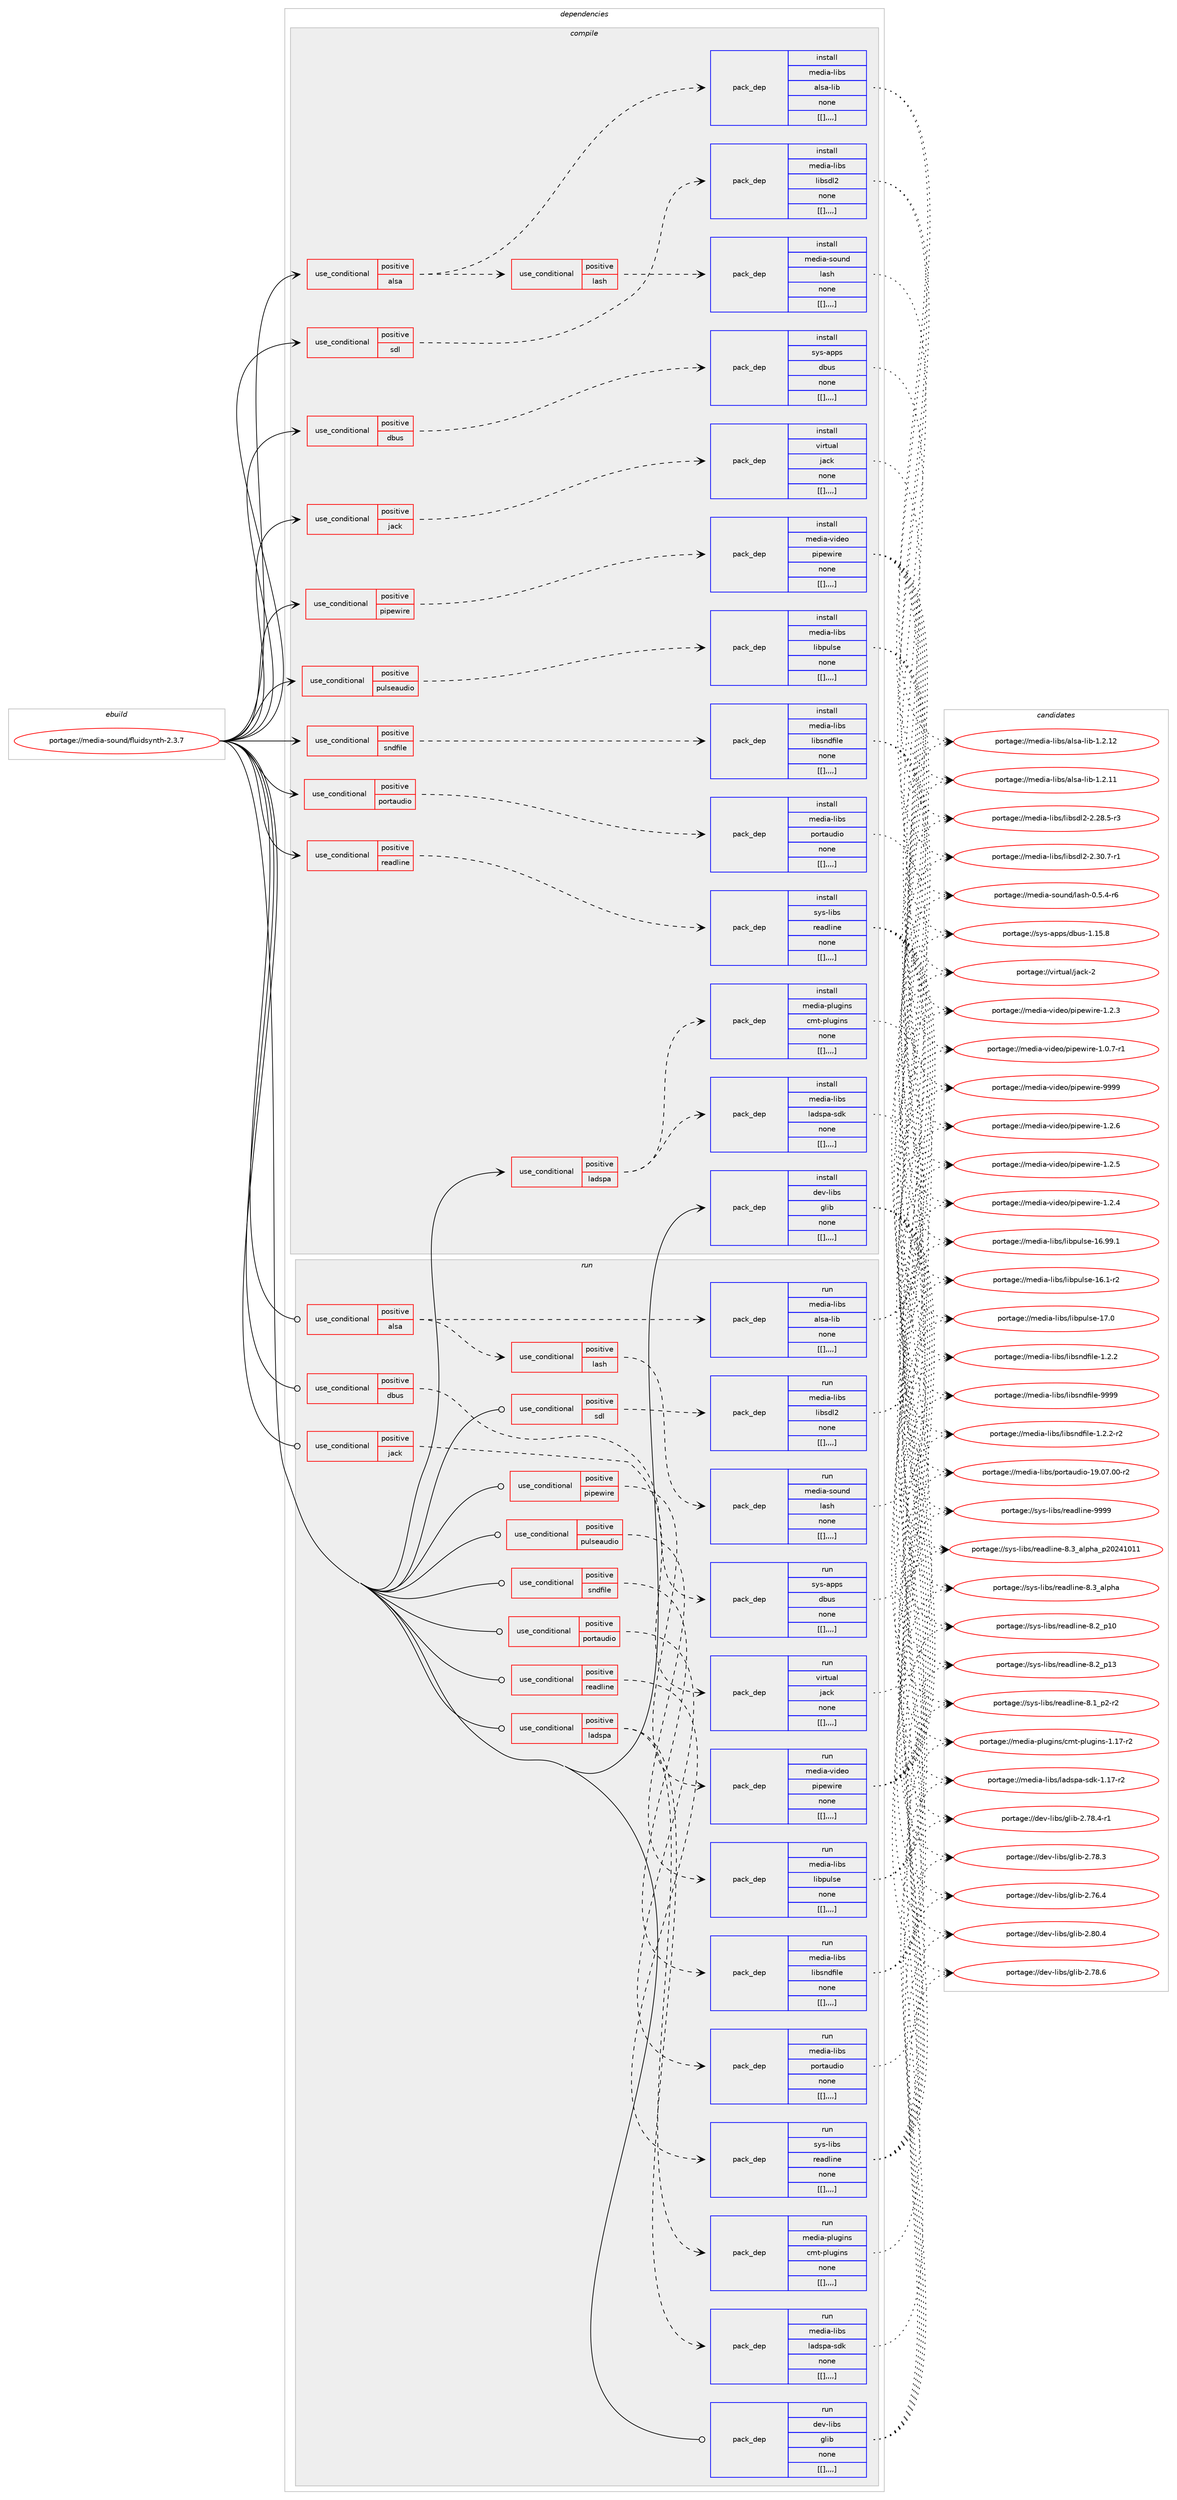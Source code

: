 digraph prolog {

# *************
# Graph options
# *************

newrank=true;
concentrate=true;
compound=true;
graph [rankdir=LR,fontname=Helvetica,fontsize=10,ranksep=1.5];#, ranksep=2.5, nodesep=0.2];
edge  [arrowhead=vee];
node  [fontname=Helvetica,fontsize=10];

# **********
# The ebuild
# **********

subgraph cluster_leftcol {
color=gray;
label=<<i>ebuild</i>>;
id [label="portage://media-sound/fluidsynth-2.3.7", color=red, width=4, href="../media-sound/fluidsynth-2.3.7.svg"];
}

# ****************
# The dependencies
# ****************

subgraph cluster_midcol {
color=gray;
label=<<i>dependencies</i>>;
subgraph cluster_compile {
fillcolor="#eeeeee";
style=filled;
label=<<i>compile</i>>;
subgraph cond85773 {
dependency336965 [label=<<TABLE BORDER="0" CELLBORDER="1" CELLSPACING="0" CELLPADDING="4"><TR><TD ROWSPAN="3" CELLPADDING="10">use_conditional</TD></TR><TR><TD>positive</TD></TR><TR><TD>alsa</TD></TR></TABLE>>, shape=none, color=red];
subgraph pack248478 {
dependency337006 [label=<<TABLE BORDER="0" CELLBORDER="1" CELLSPACING="0" CELLPADDING="4" WIDTH="220"><TR><TD ROWSPAN="6" CELLPADDING="30">pack_dep</TD></TR><TR><TD WIDTH="110">install</TD></TR><TR><TD>media-libs</TD></TR><TR><TD>alsa-lib</TD></TR><TR><TD>none</TD></TR><TR><TD>[[],,,,]</TD></TR></TABLE>>, shape=none, color=blue];
}
dependency336965:e -> dependency337006:w [weight=20,style="dashed",arrowhead="vee"];
subgraph cond85790 {
dependency337026 [label=<<TABLE BORDER="0" CELLBORDER="1" CELLSPACING="0" CELLPADDING="4"><TR><TD ROWSPAN="3" CELLPADDING="10">use_conditional</TD></TR><TR><TD>positive</TD></TR><TR><TD>lash</TD></TR></TABLE>>, shape=none, color=red];
subgraph pack248494 {
dependency337028 [label=<<TABLE BORDER="0" CELLBORDER="1" CELLSPACING="0" CELLPADDING="4" WIDTH="220"><TR><TD ROWSPAN="6" CELLPADDING="30">pack_dep</TD></TR><TR><TD WIDTH="110">install</TD></TR><TR><TD>media-sound</TD></TR><TR><TD>lash</TD></TR><TR><TD>none</TD></TR><TR><TD>[[],,,,]</TD></TR></TABLE>>, shape=none, color=blue];
}
dependency337026:e -> dependency337028:w [weight=20,style="dashed",arrowhead="vee"];
}
dependency336965:e -> dependency337026:w [weight=20,style="dashed",arrowhead="vee"];
}
id:e -> dependency336965:w [weight=20,style="solid",arrowhead="vee"];
subgraph cond85809 {
dependency337076 [label=<<TABLE BORDER="0" CELLBORDER="1" CELLSPACING="0" CELLPADDING="4"><TR><TD ROWSPAN="3" CELLPADDING="10">use_conditional</TD></TR><TR><TD>positive</TD></TR><TR><TD>dbus</TD></TR></TABLE>>, shape=none, color=red];
subgraph pack248536 {
dependency337136 [label=<<TABLE BORDER="0" CELLBORDER="1" CELLSPACING="0" CELLPADDING="4" WIDTH="220"><TR><TD ROWSPAN="6" CELLPADDING="30">pack_dep</TD></TR><TR><TD WIDTH="110">install</TD></TR><TR><TD>sys-apps</TD></TR><TR><TD>dbus</TD></TR><TR><TD>none</TD></TR><TR><TD>[[],,,,]</TD></TR></TABLE>>, shape=none, color=blue];
}
dependency337076:e -> dependency337136:w [weight=20,style="dashed",arrowhead="vee"];
}
id:e -> dependency337076:w [weight=20,style="solid",arrowhead="vee"];
subgraph cond85834 {
dependency337243 [label=<<TABLE BORDER="0" CELLBORDER="1" CELLSPACING="0" CELLPADDING="4"><TR><TD ROWSPAN="3" CELLPADDING="10">use_conditional</TD></TR><TR><TD>positive</TD></TR><TR><TD>jack</TD></TR></TABLE>>, shape=none, color=red];
subgraph pack248677 {
dependency337305 [label=<<TABLE BORDER="0" CELLBORDER="1" CELLSPACING="0" CELLPADDING="4" WIDTH="220"><TR><TD ROWSPAN="6" CELLPADDING="30">pack_dep</TD></TR><TR><TD WIDTH="110">install</TD></TR><TR><TD>virtual</TD></TR><TR><TD>jack</TD></TR><TR><TD>none</TD></TR><TR><TD>[[],,,,]</TD></TR></TABLE>>, shape=none, color=blue];
}
dependency337243:e -> dependency337305:w [weight=20,style="dashed",arrowhead="vee"];
}
id:e -> dependency337243:w [weight=20,style="solid",arrowhead="vee"];
subgraph cond85897 {
dependency337363 [label=<<TABLE BORDER="0" CELLBORDER="1" CELLSPACING="0" CELLPADDING="4"><TR><TD ROWSPAN="3" CELLPADDING="10">use_conditional</TD></TR><TR><TD>positive</TD></TR><TR><TD>ladspa</TD></TR></TABLE>>, shape=none, color=red];
subgraph pack248726 {
dependency337366 [label=<<TABLE BORDER="0" CELLBORDER="1" CELLSPACING="0" CELLPADDING="4" WIDTH="220"><TR><TD ROWSPAN="6" CELLPADDING="30">pack_dep</TD></TR><TR><TD WIDTH="110">install</TD></TR><TR><TD>media-libs</TD></TR><TR><TD>ladspa-sdk</TD></TR><TR><TD>none</TD></TR><TR><TD>[[],,,,]</TD></TR></TABLE>>, shape=none, color=blue];
}
dependency337363:e -> dependency337366:w [weight=20,style="dashed",arrowhead="vee"];
subgraph pack248773 {
dependency337449 [label=<<TABLE BORDER="0" CELLBORDER="1" CELLSPACING="0" CELLPADDING="4" WIDTH="220"><TR><TD ROWSPAN="6" CELLPADDING="30">pack_dep</TD></TR><TR><TD WIDTH="110">install</TD></TR><TR><TD>media-plugins</TD></TR><TR><TD>cmt-plugins</TD></TR><TR><TD>none</TD></TR><TR><TD>[[],,,,]</TD></TR></TABLE>>, shape=none, color=blue];
}
dependency337363:e -> dependency337449:w [weight=20,style="dashed",arrowhead="vee"];
}
id:e -> dependency337363:w [weight=20,style="solid",arrowhead="vee"];
subgraph cond85940 {
dependency337532 [label=<<TABLE BORDER="0" CELLBORDER="1" CELLSPACING="0" CELLPADDING="4"><TR><TD ROWSPAN="3" CELLPADDING="10">use_conditional</TD></TR><TR><TD>positive</TD></TR><TR><TD>pipewire</TD></TR></TABLE>>, shape=none, color=red];
subgraph pack248864 {
dependency337551 [label=<<TABLE BORDER="0" CELLBORDER="1" CELLSPACING="0" CELLPADDING="4" WIDTH="220"><TR><TD ROWSPAN="6" CELLPADDING="30">pack_dep</TD></TR><TR><TD WIDTH="110">install</TD></TR><TR><TD>media-video</TD></TR><TR><TD>pipewire</TD></TR><TR><TD>none</TD></TR><TR><TD>[[],,,,]</TD></TR></TABLE>>, shape=none, color=blue];
}
dependency337532:e -> dependency337551:w [weight=20,style="dashed",arrowhead="vee"];
}
id:e -> dependency337532:w [weight=20,style="solid",arrowhead="vee"];
subgraph cond85952 {
dependency337590 [label=<<TABLE BORDER="0" CELLBORDER="1" CELLSPACING="0" CELLPADDING="4"><TR><TD ROWSPAN="3" CELLPADDING="10">use_conditional</TD></TR><TR><TD>positive</TD></TR><TR><TD>portaudio</TD></TR></TABLE>>, shape=none, color=red];
subgraph pack248924 {
dependency337632 [label=<<TABLE BORDER="0" CELLBORDER="1" CELLSPACING="0" CELLPADDING="4" WIDTH="220"><TR><TD ROWSPAN="6" CELLPADDING="30">pack_dep</TD></TR><TR><TD WIDTH="110">install</TD></TR><TR><TD>media-libs</TD></TR><TR><TD>portaudio</TD></TR><TR><TD>none</TD></TR><TR><TD>[[],,,,]</TD></TR></TABLE>>, shape=none, color=blue];
}
dependency337590:e -> dependency337632:w [weight=20,style="dashed",arrowhead="vee"];
}
id:e -> dependency337590:w [weight=20,style="solid",arrowhead="vee"];
subgraph cond85967 {
dependency337674 [label=<<TABLE BORDER="0" CELLBORDER="1" CELLSPACING="0" CELLPADDING="4"><TR><TD ROWSPAN="3" CELLPADDING="10">use_conditional</TD></TR><TR><TD>positive</TD></TR><TR><TD>pulseaudio</TD></TR></TABLE>>, shape=none, color=red];
subgraph pack248959 {
dependency337696 [label=<<TABLE BORDER="0" CELLBORDER="1" CELLSPACING="0" CELLPADDING="4" WIDTH="220"><TR><TD ROWSPAN="6" CELLPADDING="30">pack_dep</TD></TR><TR><TD WIDTH="110">install</TD></TR><TR><TD>media-libs</TD></TR><TR><TD>libpulse</TD></TR><TR><TD>none</TD></TR><TR><TD>[[],,,,]</TD></TR></TABLE>>, shape=none, color=blue];
}
dependency337674:e -> dependency337696:w [weight=20,style="dashed",arrowhead="vee"];
}
id:e -> dependency337674:w [weight=20,style="solid",arrowhead="vee"];
subgraph cond85998 {
dependency337736 [label=<<TABLE BORDER="0" CELLBORDER="1" CELLSPACING="0" CELLPADDING="4"><TR><TD ROWSPAN="3" CELLPADDING="10">use_conditional</TD></TR><TR><TD>positive</TD></TR><TR><TD>readline</TD></TR></TABLE>>, shape=none, color=red];
subgraph pack249016 {
dependency337778 [label=<<TABLE BORDER="0" CELLBORDER="1" CELLSPACING="0" CELLPADDING="4" WIDTH="220"><TR><TD ROWSPAN="6" CELLPADDING="30">pack_dep</TD></TR><TR><TD WIDTH="110">install</TD></TR><TR><TD>sys-libs</TD></TR><TR><TD>readline</TD></TR><TR><TD>none</TD></TR><TR><TD>[[],,,,]</TD></TR></TABLE>>, shape=none, color=blue];
}
dependency337736:e -> dependency337778:w [weight=20,style="dashed",arrowhead="vee"];
}
id:e -> dependency337736:w [weight=20,style="solid",arrowhead="vee"];
subgraph cond86007 {
dependency337841 [label=<<TABLE BORDER="0" CELLBORDER="1" CELLSPACING="0" CELLPADDING="4"><TR><TD ROWSPAN="3" CELLPADDING="10">use_conditional</TD></TR><TR><TD>positive</TD></TR><TR><TD>sdl</TD></TR></TABLE>>, shape=none, color=red];
subgraph pack249086 {
dependency337848 [label=<<TABLE BORDER="0" CELLBORDER="1" CELLSPACING="0" CELLPADDING="4" WIDTH="220"><TR><TD ROWSPAN="6" CELLPADDING="30">pack_dep</TD></TR><TR><TD WIDTH="110">install</TD></TR><TR><TD>media-libs</TD></TR><TR><TD>libsdl2</TD></TR><TR><TD>none</TD></TR><TR><TD>[[],,,,]</TD></TR></TABLE>>, shape=none, color=blue];
}
dependency337841:e -> dependency337848:w [weight=20,style="dashed",arrowhead="vee"];
}
id:e -> dependency337841:w [weight=20,style="solid",arrowhead="vee"];
subgraph cond86023 {
dependency337854 [label=<<TABLE BORDER="0" CELLBORDER="1" CELLSPACING="0" CELLPADDING="4"><TR><TD ROWSPAN="3" CELLPADDING="10">use_conditional</TD></TR><TR><TD>positive</TD></TR><TR><TD>sndfile</TD></TR></TABLE>>, shape=none, color=red];
subgraph pack249104 {
dependency337964 [label=<<TABLE BORDER="0" CELLBORDER="1" CELLSPACING="0" CELLPADDING="4" WIDTH="220"><TR><TD ROWSPAN="6" CELLPADDING="30">pack_dep</TD></TR><TR><TD WIDTH="110">install</TD></TR><TR><TD>media-libs</TD></TR><TR><TD>libsndfile</TD></TR><TR><TD>none</TD></TR><TR><TD>[[],,,,]</TD></TR></TABLE>>, shape=none, color=blue];
}
dependency337854:e -> dependency337964:w [weight=20,style="dashed",arrowhead="vee"];
}
id:e -> dependency337854:w [weight=20,style="solid",arrowhead="vee"];
subgraph pack249201 {
dependency338002 [label=<<TABLE BORDER="0" CELLBORDER="1" CELLSPACING="0" CELLPADDING="4" WIDTH="220"><TR><TD ROWSPAN="6" CELLPADDING="30">pack_dep</TD></TR><TR><TD WIDTH="110">install</TD></TR><TR><TD>dev-libs</TD></TR><TR><TD>glib</TD></TR><TR><TD>none</TD></TR><TR><TD>[[],,,,]</TD></TR></TABLE>>, shape=none, color=blue];
}
id:e -> dependency338002:w [weight=20,style="solid",arrowhead="vee"];
}
subgraph cluster_compileandrun {
fillcolor="#eeeeee";
style=filled;
label=<<i>compile and run</i>>;
}
subgraph cluster_run {
fillcolor="#eeeeee";
style=filled;
label=<<i>run</i>>;
subgraph cond86062 {
dependency338114 [label=<<TABLE BORDER="0" CELLBORDER="1" CELLSPACING="0" CELLPADDING="4"><TR><TD ROWSPAN="3" CELLPADDING="10">use_conditional</TD></TR><TR><TD>positive</TD></TR><TR><TD>alsa</TD></TR></TABLE>>, shape=none, color=red];
subgraph pack249318 {
dependency338162 [label=<<TABLE BORDER="0" CELLBORDER="1" CELLSPACING="0" CELLPADDING="4" WIDTH="220"><TR><TD ROWSPAN="6" CELLPADDING="30">pack_dep</TD></TR><TR><TD WIDTH="110">run</TD></TR><TR><TD>media-libs</TD></TR><TR><TD>alsa-lib</TD></TR><TR><TD>none</TD></TR><TR><TD>[[],,,,]</TD></TR></TABLE>>, shape=none, color=blue];
}
dependency338114:e -> dependency338162:w [weight=20,style="dashed",arrowhead="vee"];
subgraph cond86088 {
dependency338183 [label=<<TABLE BORDER="0" CELLBORDER="1" CELLSPACING="0" CELLPADDING="4"><TR><TD ROWSPAN="3" CELLPADDING="10">use_conditional</TD></TR><TR><TD>positive</TD></TR><TR><TD>lash</TD></TR></TABLE>>, shape=none, color=red];
subgraph pack249374 {
dependency338227 [label=<<TABLE BORDER="0" CELLBORDER="1" CELLSPACING="0" CELLPADDING="4" WIDTH="220"><TR><TD ROWSPAN="6" CELLPADDING="30">pack_dep</TD></TR><TR><TD WIDTH="110">run</TD></TR><TR><TD>media-sound</TD></TR><TR><TD>lash</TD></TR><TR><TD>none</TD></TR><TR><TD>[[],,,,]</TD></TR></TABLE>>, shape=none, color=blue];
}
dependency338183:e -> dependency338227:w [weight=20,style="dashed",arrowhead="vee"];
}
dependency338114:e -> dependency338183:w [weight=20,style="dashed",arrowhead="vee"];
}
id:e -> dependency338114:w [weight=20,style="solid",arrowhead="odot"];
subgraph cond86099 {
dependency338246 [label=<<TABLE BORDER="0" CELLBORDER="1" CELLSPACING="0" CELLPADDING="4"><TR><TD ROWSPAN="3" CELLPADDING="10">use_conditional</TD></TR><TR><TD>positive</TD></TR><TR><TD>dbus</TD></TR></TABLE>>, shape=none, color=red];
subgraph pack249407 {
dependency338250 [label=<<TABLE BORDER="0" CELLBORDER="1" CELLSPACING="0" CELLPADDING="4" WIDTH="220"><TR><TD ROWSPAN="6" CELLPADDING="30">pack_dep</TD></TR><TR><TD WIDTH="110">run</TD></TR><TR><TD>sys-apps</TD></TR><TR><TD>dbus</TD></TR><TR><TD>none</TD></TR><TR><TD>[[],,,,]</TD></TR></TABLE>>, shape=none, color=blue];
}
dependency338246:e -> dependency338250:w [weight=20,style="dashed",arrowhead="vee"];
}
id:e -> dependency338246:w [weight=20,style="solid",arrowhead="odot"];
subgraph cond86100 {
dependency338268 [label=<<TABLE BORDER="0" CELLBORDER="1" CELLSPACING="0" CELLPADDING="4"><TR><TD ROWSPAN="3" CELLPADDING="10">use_conditional</TD></TR><TR><TD>positive</TD></TR><TR><TD>jack</TD></TR></TABLE>>, shape=none, color=red];
subgraph pack249445 {
dependency338308 [label=<<TABLE BORDER="0" CELLBORDER="1" CELLSPACING="0" CELLPADDING="4" WIDTH="220"><TR><TD ROWSPAN="6" CELLPADDING="30">pack_dep</TD></TR><TR><TD WIDTH="110">run</TD></TR><TR><TD>virtual</TD></TR><TR><TD>jack</TD></TR><TR><TD>none</TD></TR><TR><TD>[[],,,,]</TD></TR></TABLE>>, shape=none, color=blue];
}
dependency338268:e -> dependency338308:w [weight=20,style="dashed",arrowhead="vee"];
}
id:e -> dependency338268:w [weight=20,style="solid",arrowhead="odot"];
subgraph cond86111 {
dependency338325 [label=<<TABLE BORDER="0" CELLBORDER="1" CELLSPACING="0" CELLPADDING="4"><TR><TD ROWSPAN="3" CELLPADDING="10">use_conditional</TD></TR><TR><TD>positive</TD></TR><TR><TD>ladspa</TD></TR></TABLE>>, shape=none, color=red];
subgraph pack249496 {
dependency338370 [label=<<TABLE BORDER="0" CELLBORDER="1" CELLSPACING="0" CELLPADDING="4" WIDTH="220"><TR><TD ROWSPAN="6" CELLPADDING="30">pack_dep</TD></TR><TR><TD WIDTH="110">run</TD></TR><TR><TD>media-libs</TD></TR><TR><TD>ladspa-sdk</TD></TR><TR><TD>none</TD></TR><TR><TD>[[],,,,]</TD></TR></TABLE>>, shape=none, color=blue];
}
dependency338325:e -> dependency338370:w [weight=20,style="dashed",arrowhead="vee"];
subgraph pack249527 {
dependency338397 [label=<<TABLE BORDER="0" CELLBORDER="1" CELLSPACING="0" CELLPADDING="4" WIDTH="220"><TR><TD ROWSPAN="6" CELLPADDING="30">pack_dep</TD></TR><TR><TD WIDTH="110">run</TD></TR><TR><TD>media-plugins</TD></TR><TR><TD>cmt-plugins</TD></TR><TR><TD>none</TD></TR><TR><TD>[[],,,,]</TD></TR></TABLE>>, shape=none, color=blue];
}
dependency338325:e -> dependency338397:w [weight=20,style="dashed",arrowhead="vee"];
}
id:e -> dependency338325:w [weight=20,style="solid",arrowhead="odot"];
subgraph cond86127 {
dependency338414 [label=<<TABLE BORDER="0" CELLBORDER="1" CELLSPACING="0" CELLPADDING="4"><TR><TD ROWSPAN="3" CELLPADDING="10">use_conditional</TD></TR><TR><TD>positive</TD></TR><TR><TD>pipewire</TD></TR></TABLE>>, shape=none, color=red];
subgraph pack249541 {
dependency338443 [label=<<TABLE BORDER="0" CELLBORDER="1" CELLSPACING="0" CELLPADDING="4" WIDTH="220"><TR><TD ROWSPAN="6" CELLPADDING="30">pack_dep</TD></TR><TR><TD WIDTH="110">run</TD></TR><TR><TD>media-video</TD></TR><TR><TD>pipewire</TD></TR><TR><TD>none</TD></TR><TR><TD>[[],,,,]</TD></TR></TABLE>>, shape=none, color=blue];
}
dependency338414:e -> dependency338443:w [weight=20,style="dashed",arrowhead="vee"];
}
id:e -> dependency338414:w [weight=20,style="solid",arrowhead="odot"];
subgraph cond86133 {
dependency338517 [label=<<TABLE BORDER="0" CELLBORDER="1" CELLSPACING="0" CELLPADDING="4"><TR><TD ROWSPAN="3" CELLPADDING="10">use_conditional</TD></TR><TR><TD>positive</TD></TR><TR><TD>portaudio</TD></TR></TABLE>>, shape=none, color=red];
subgraph pack249629 {
dependency338568 [label=<<TABLE BORDER="0" CELLBORDER="1" CELLSPACING="0" CELLPADDING="4" WIDTH="220"><TR><TD ROWSPAN="6" CELLPADDING="30">pack_dep</TD></TR><TR><TD WIDTH="110">run</TD></TR><TR><TD>media-libs</TD></TR><TR><TD>portaudio</TD></TR><TR><TD>none</TD></TR><TR><TD>[[],,,,]</TD></TR></TABLE>>, shape=none, color=blue];
}
dependency338517:e -> dependency338568:w [weight=20,style="dashed",arrowhead="vee"];
}
id:e -> dependency338517:w [weight=20,style="solid",arrowhead="odot"];
subgraph cond86169 {
dependency338571 [label=<<TABLE BORDER="0" CELLBORDER="1" CELLSPACING="0" CELLPADDING="4"><TR><TD ROWSPAN="3" CELLPADDING="10">use_conditional</TD></TR><TR><TD>positive</TD></TR><TR><TD>pulseaudio</TD></TR></TABLE>>, shape=none, color=red];
subgraph pack249655 {
dependency338573 [label=<<TABLE BORDER="0" CELLBORDER="1" CELLSPACING="0" CELLPADDING="4" WIDTH="220"><TR><TD ROWSPAN="6" CELLPADDING="30">pack_dep</TD></TR><TR><TD WIDTH="110">run</TD></TR><TR><TD>media-libs</TD></TR><TR><TD>libpulse</TD></TR><TR><TD>none</TD></TR><TR><TD>[[],,,,]</TD></TR></TABLE>>, shape=none, color=blue];
}
dependency338571:e -> dependency338573:w [weight=20,style="dashed",arrowhead="vee"];
}
id:e -> dependency338571:w [weight=20,style="solid",arrowhead="odot"];
subgraph cond86179 {
dependency338643 [label=<<TABLE BORDER="0" CELLBORDER="1" CELLSPACING="0" CELLPADDING="4"><TR><TD ROWSPAN="3" CELLPADDING="10">use_conditional</TD></TR><TR><TD>positive</TD></TR><TR><TD>readline</TD></TR></TABLE>>, shape=none, color=red];
subgraph pack249719 {
dependency338658 [label=<<TABLE BORDER="0" CELLBORDER="1" CELLSPACING="0" CELLPADDING="4" WIDTH="220"><TR><TD ROWSPAN="6" CELLPADDING="30">pack_dep</TD></TR><TR><TD WIDTH="110">run</TD></TR><TR><TD>sys-libs</TD></TR><TR><TD>readline</TD></TR><TR><TD>none</TD></TR><TR><TD>[[],,,,]</TD></TR></TABLE>>, shape=none, color=blue];
}
dependency338643:e -> dependency338658:w [weight=20,style="dashed",arrowhead="vee"];
}
id:e -> dependency338643:w [weight=20,style="solid",arrowhead="odot"];
subgraph cond86196 {
dependency338718 [label=<<TABLE BORDER="0" CELLBORDER="1" CELLSPACING="0" CELLPADDING="4"><TR><TD ROWSPAN="3" CELLPADDING="10">use_conditional</TD></TR><TR><TD>positive</TD></TR><TR><TD>sdl</TD></TR></TABLE>>, shape=none, color=red];
subgraph pack249765 {
dependency338733 [label=<<TABLE BORDER="0" CELLBORDER="1" CELLSPACING="0" CELLPADDING="4" WIDTH="220"><TR><TD ROWSPAN="6" CELLPADDING="30">pack_dep</TD></TR><TR><TD WIDTH="110">run</TD></TR><TR><TD>media-libs</TD></TR><TR><TD>libsdl2</TD></TR><TR><TD>none</TD></TR><TR><TD>[[],,,,]</TD></TR></TABLE>>, shape=none, color=blue];
}
dependency338718:e -> dependency338733:w [weight=20,style="dashed",arrowhead="vee"];
}
id:e -> dependency338718:w [weight=20,style="solid",arrowhead="odot"];
subgraph cond86215 {
dependency338768 [label=<<TABLE BORDER="0" CELLBORDER="1" CELLSPACING="0" CELLPADDING="4"><TR><TD ROWSPAN="3" CELLPADDING="10">use_conditional</TD></TR><TR><TD>positive</TD></TR><TR><TD>sndfile</TD></TR></TABLE>>, shape=none, color=red];
subgraph pack249797 {
dependency338797 [label=<<TABLE BORDER="0" CELLBORDER="1" CELLSPACING="0" CELLPADDING="4" WIDTH="220"><TR><TD ROWSPAN="6" CELLPADDING="30">pack_dep</TD></TR><TR><TD WIDTH="110">run</TD></TR><TR><TD>media-libs</TD></TR><TR><TD>libsndfile</TD></TR><TR><TD>none</TD></TR><TR><TD>[[],,,,]</TD></TR></TABLE>>, shape=none, color=blue];
}
dependency338768:e -> dependency338797:w [weight=20,style="dashed",arrowhead="vee"];
}
id:e -> dependency338768:w [weight=20,style="solid",arrowhead="odot"];
subgraph pack249887 {
dependency338887 [label=<<TABLE BORDER="0" CELLBORDER="1" CELLSPACING="0" CELLPADDING="4" WIDTH="220"><TR><TD ROWSPAN="6" CELLPADDING="30">pack_dep</TD></TR><TR><TD WIDTH="110">run</TD></TR><TR><TD>dev-libs</TD></TR><TR><TD>glib</TD></TR><TR><TD>none</TD></TR><TR><TD>[[],,,,]</TD></TR></TABLE>>, shape=none, color=blue];
}
id:e -> dependency338887:w [weight=20,style="solid",arrowhead="odot"];
}
}

# **************
# The candidates
# **************

subgraph cluster_choices {
rank=same;
color=gray;
label=<<i>candidates</i>>;

subgraph choice248745 {
color=black;
nodesep=1;
choice109101100105974510810598115479710811597451081059845494650464950 [label="portage://media-libs/alsa-lib-1.2.12", color=red, width=4,href="../media-libs/alsa-lib-1.2.12.svg"];
choice109101100105974510810598115479710811597451081059845494650464949 [label="portage://media-libs/alsa-lib-1.2.11", color=red, width=4,href="../media-libs/alsa-lib-1.2.11.svg"];
dependency337006:e -> choice109101100105974510810598115479710811597451081059845494650464950:w [style=dotted,weight="100"];
dependency337006:e -> choice109101100105974510810598115479710811597451081059845494650464949:w [style=dotted,weight="100"];
}
subgraph choice248769 {
color=black;
nodesep=1;
choice109101100105974511511111711010047108971151044548465346524511454 [label="portage://media-sound/lash-0.5.4-r6", color=red, width=4,href="../media-sound/lash-0.5.4-r6.svg"];
dependency337028:e -> choice109101100105974511511111711010047108971151044548465346524511454:w [style=dotted,weight="100"];
}
subgraph choice248780 {
color=black;
nodesep=1;
choice1151211154597112112115471009811711545494649534656 [label="portage://sys-apps/dbus-1.15.8", color=red, width=4,href="../sys-apps/dbus-1.15.8.svg"];
dependency337136:e -> choice1151211154597112112115471009811711545494649534656:w [style=dotted,weight="100"];
}
subgraph choice248842 {
color=black;
nodesep=1;
choice118105114116117971084710697991074550 [label="portage://virtual/jack-2", color=red, width=4,href="../virtual/jack-2.svg"];
dependency337305:e -> choice118105114116117971084710697991074550:w [style=dotted,weight="100"];
}
subgraph choice248881 {
color=black;
nodesep=1;
choice1091011001059745108105981154710897100115112974511510010745494649554511450 [label="portage://media-libs/ladspa-sdk-1.17-r2", color=red, width=4,href="../media-libs/ladspa-sdk-1.17-r2.svg"];
dependency337366:e -> choice1091011001059745108105981154710897100115112974511510010745494649554511450:w [style=dotted,weight="100"];
}
subgraph choice248886 {
color=black;
nodesep=1;
choice109101100105974511210811710310511011547991091164511210811710310511011545494649554511450 [label="portage://media-plugins/cmt-plugins-1.17-r2", color=red, width=4,href="../media-plugins/cmt-plugins-1.17-r2.svg"];
dependency337449:e -> choice109101100105974511210811710310511011547991091164511210811710310511011545494649554511450:w [style=dotted,weight="100"];
}
subgraph choice248911 {
color=black;
nodesep=1;
choice1091011001059745118105100101111471121051121011191051141014557575757 [label="portage://media-video/pipewire-9999", color=red, width=4,href="../media-video/pipewire-9999.svg"];
choice109101100105974511810510010111147112105112101119105114101454946504654 [label="portage://media-video/pipewire-1.2.6", color=red, width=4,href="../media-video/pipewire-1.2.6.svg"];
choice109101100105974511810510010111147112105112101119105114101454946504653 [label="portage://media-video/pipewire-1.2.5", color=red, width=4,href="../media-video/pipewire-1.2.5.svg"];
choice109101100105974511810510010111147112105112101119105114101454946504652 [label="portage://media-video/pipewire-1.2.4", color=red, width=4,href="../media-video/pipewire-1.2.4.svg"];
choice109101100105974511810510010111147112105112101119105114101454946504651 [label="portage://media-video/pipewire-1.2.3", color=red, width=4,href="../media-video/pipewire-1.2.3.svg"];
choice1091011001059745118105100101111471121051121011191051141014549464846554511449 [label="portage://media-video/pipewire-1.0.7-r1", color=red, width=4,href="../media-video/pipewire-1.0.7-r1.svg"];
dependency337551:e -> choice1091011001059745118105100101111471121051121011191051141014557575757:w [style=dotted,weight="100"];
dependency337551:e -> choice109101100105974511810510010111147112105112101119105114101454946504654:w [style=dotted,weight="100"];
dependency337551:e -> choice109101100105974511810510010111147112105112101119105114101454946504653:w [style=dotted,weight="100"];
dependency337551:e -> choice109101100105974511810510010111147112105112101119105114101454946504652:w [style=dotted,weight="100"];
dependency337551:e -> choice109101100105974511810510010111147112105112101119105114101454946504651:w [style=dotted,weight="100"];
dependency337551:e -> choice1091011001059745118105100101111471121051121011191051141014549464846554511449:w [style=dotted,weight="100"];
}
subgraph choice248915 {
color=black;
nodesep=1;
choice10910110010597451081059811547112111114116971171001051114549574648554648484511450 [label="portage://media-libs/portaudio-19.07.00-r2", color=red, width=4,href="../media-libs/portaudio-19.07.00-r2.svg"];
dependency337632:e -> choice10910110010597451081059811547112111114116971171001051114549574648554648484511450:w [style=dotted,weight="100"];
}
subgraph choice248932 {
color=black;
nodesep=1;
choice10910110010597451081059811547108105981121171081151014549554648 [label="portage://media-libs/libpulse-17.0", color=red, width=4,href="../media-libs/libpulse-17.0.svg"];
choice10910110010597451081059811547108105981121171081151014549544657574649 [label="portage://media-libs/libpulse-16.99.1", color=red, width=4,href="../media-libs/libpulse-16.99.1.svg"];
choice109101100105974510810598115471081059811211710811510145495446494511450 [label="portage://media-libs/libpulse-16.1-r2", color=red, width=4,href="../media-libs/libpulse-16.1-r2.svg"];
dependency337696:e -> choice10910110010597451081059811547108105981121171081151014549554648:w [style=dotted,weight="100"];
dependency337696:e -> choice10910110010597451081059811547108105981121171081151014549544657574649:w [style=dotted,weight="100"];
dependency337696:e -> choice109101100105974510810598115471081059811211710811510145495446494511450:w [style=dotted,weight="100"];
}
subgraph choice248940 {
color=black;
nodesep=1;
choice115121115451081059811547114101971001081051101014557575757 [label="portage://sys-libs/readline-9999", color=red, width=4,href="../sys-libs/readline-9999.svg"];
choice1151211154510810598115471141019710010810511010145564651959710811210497951125048505249484949 [label="portage://sys-libs/readline-8.3_alpha_p20241011", color=red, width=4,href="../sys-libs/readline-8.3_alpha_p20241011.svg"];
choice1151211154510810598115471141019710010810511010145564651959710811210497 [label="portage://sys-libs/readline-8.3_alpha", color=red, width=4,href="../sys-libs/readline-8.3_alpha.svg"];
choice1151211154510810598115471141019710010810511010145564650951124951 [label="portage://sys-libs/readline-8.2_p13", color=red, width=4,href="../sys-libs/readline-8.2_p13.svg"];
choice1151211154510810598115471141019710010810511010145564650951124948 [label="portage://sys-libs/readline-8.2_p10", color=red, width=4,href="../sys-libs/readline-8.2_p10.svg"];
choice115121115451081059811547114101971001081051101014556464995112504511450 [label="portage://sys-libs/readline-8.1_p2-r2", color=red, width=4,href="../sys-libs/readline-8.1_p2-r2.svg"];
dependency337778:e -> choice115121115451081059811547114101971001081051101014557575757:w [style=dotted,weight="100"];
dependency337778:e -> choice1151211154510810598115471141019710010810511010145564651959710811210497951125048505249484949:w [style=dotted,weight="100"];
dependency337778:e -> choice1151211154510810598115471141019710010810511010145564651959710811210497:w [style=dotted,weight="100"];
dependency337778:e -> choice1151211154510810598115471141019710010810511010145564650951124951:w [style=dotted,weight="100"];
dependency337778:e -> choice1151211154510810598115471141019710010810511010145564650951124948:w [style=dotted,weight="100"];
dependency337778:e -> choice115121115451081059811547114101971001081051101014556464995112504511450:w [style=dotted,weight="100"];
}
subgraph choice248946 {
color=black;
nodesep=1;
choice109101100105974510810598115471081059811510010850455046514846554511449 [label="portage://media-libs/libsdl2-2.30.7-r1", color=red, width=4,href="../media-libs/libsdl2-2.30.7-r1.svg"];
choice109101100105974510810598115471081059811510010850455046505646534511451 [label="portage://media-libs/libsdl2-2.28.5-r3", color=red, width=4,href="../media-libs/libsdl2-2.28.5-r3.svg"];
dependency337848:e -> choice109101100105974510810598115471081059811510010850455046514846554511449:w [style=dotted,weight="100"];
dependency337848:e -> choice109101100105974510810598115471081059811510010850455046505646534511451:w [style=dotted,weight="100"];
}
subgraph choice248951 {
color=black;
nodesep=1;
choice10910110010597451081059811547108105981151101001021051081014557575757 [label="portage://media-libs/libsndfile-9999", color=red, width=4,href="../media-libs/libsndfile-9999.svg"];
choice10910110010597451081059811547108105981151101001021051081014549465046504511450 [label="portage://media-libs/libsndfile-1.2.2-r2", color=red, width=4,href="../media-libs/libsndfile-1.2.2-r2.svg"];
choice1091011001059745108105981154710810598115110100102105108101454946504650 [label="portage://media-libs/libsndfile-1.2.2", color=red, width=4,href="../media-libs/libsndfile-1.2.2.svg"];
dependency337964:e -> choice10910110010597451081059811547108105981151101001021051081014557575757:w [style=dotted,weight="100"];
dependency337964:e -> choice10910110010597451081059811547108105981151101001021051081014549465046504511450:w [style=dotted,weight="100"];
dependency337964:e -> choice1091011001059745108105981154710810598115110100102105108101454946504650:w [style=dotted,weight="100"];
}
subgraph choice248982 {
color=black;
nodesep=1;
choice1001011184510810598115471031081059845504656484652 [label="portage://dev-libs/glib-2.80.4", color=red, width=4,href="../dev-libs/glib-2.80.4.svg"];
choice1001011184510810598115471031081059845504655564654 [label="portage://dev-libs/glib-2.78.6", color=red, width=4,href="../dev-libs/glib-2.78.6.svg"];
choice10010111845108105981154710310810598455046555646524511449 [label="portage://dev-libs/glib-2.78.4-r1", color=red, width=4,href="../dev-libs/glib-2.78.4-r1.svg"];
choice1001011184510810598115471031081059845504655564651 [label="portage://dev-libs/glib-2.78.3", color=red, width=4,href="../dev-libs/glib-2.78.3.svg"];
choice1001011184510810598115471031081059845504655544652 [label="portage://dev-libs/glib-2.76.4", color=red, width=4,href="../dev-libs/glib-2.76.4.svg"];
dependency338002:e -> choice1001011184510810598115471031081059845504656484652:w [style=dotted,weight="100"];
dependency338002:e -> choice1001011184510810598115471031081059845504655564654:w [style=dotted,weight="100"];
dependency338002:e -> choice10010111845108105981154710310810598455046555646524511449:w [style=dotted,weight="100"];
dependency338002:e -> choice1001011184510810598115471031081059845504655564651:w [style=dotted,weight="100"];
dependency338002:e -> choice1001011184510810598115471031081059845504655544652:w [style=dotted,weight="100"];
}
subgraph choice248993 {
color=black;
nodesep=1;
choice109101100105974510810598115479710811597451081059845494650464950 [label="portage://media-libs/alsa-lib-1.2.12", color=red, width=4,href="../media-libs/alsa-lib-1.2.12.svg"];
choice109101100105974510810598115479710811597451081059845494650464949 [label="portage://media-libs/alsa-lib-1.2.11", color=red, width=4,href="../media-libs/alsa-lib-1.2.11.svg"];
dependency338162:e -> choice109101100105974510810598115479710811597451081059845494650464950:w [style=dotted,weight="100"];
dependency338162:e -> choice109101100105974510810598115479710811597451081059845494650464949:w [style=dotted,weight="100"];
}
subgraph choice249020 {
color=black;
nodesep=1;
choice109101100105974511511111711010047108971151044548465346524511454 [label="portage://media-sound/lash-0.5.4-r6", color=red, width=4,href="../media-sound/lash-0.5.4-r6.svg"];
dependency338227:e -> choice109101100105974511511111711010047108971151044548465346524511454:w [style=dotted,weight="100"];
}
subgraph choice249024 {
color=black;
nodesep=1;
choice1151211154597112112115471009811711545494649534656 [label="portage://sys-apps/dbus-1.15.8", color=red, width=4,href="../sys-apps/dbus-1.15.8.svg"];
dependency338250:e -> choice1151211154597112112115471009811711545494649534656:w [style=dotted,weight="100"];
}
subgraph choice249026 {
color=black;
nodesep=1;
choice118105114116117971084710697991074550 [label="portage://virtual/jack-2", color=red, width=4,href="../virtual/jack-2.svg"];
dependency338308:e -> choice118105114116117971084710697991074550:w [style=dotted,weight="100"];
}
subgraph choice249065 {
color=black;
nodesep=1;
choice1091011001059745108105981154710897100115112974511510010745494649554511450 [label="portage://media-libs/ladspa-sdk-1.17-r2", color=red, width=4,href="../media-libs/ladspa-sdk-1.17-r2.svg"];
dependency338370:e -> choice1091011001059745108105981154710897100115112974511510010745494649554511450:w [style=dotted,weight="100"];
}
subgraph choice249084 {
color=black;
nodesep=1;
choice109101100105974511210811710310511011547991091164511210811710310511011545494649554511450 [label="portage://media-plugins/cmt-plugins-1.17-r2", color=red, width=4,href="../media-plugins/cmt-plugins-1.17-r2.svg"];
dependency338397:e -> choice109101100105974511210811710310511011547991091164511210811710310511011545494649554511450:w [style=dotted,weight="100"];
}
subgraph choice249123 {
color=black;
nodesep=1;
choice1091011001059745118105100101111471121051121011191051141014557575757 [label="portage://media-video/pipewire-9999", color=red, width=4,href="../media-video/pipewire-9999.svg"];
choice109101100105974511810510010111147112105112101119105114101454946504654 [label="portage://media-video/pipewire-1.2.6", color=red, width=4,href="../media-video/pipewire-1.2.6.svg"];
choice109101100105974511810510010111147112105112101119105114101454946504653 [label="portage://media-video/pipewire-1.2.5", color=red, width=4,href="../media-video/pipewire-1.2.5.svg"];
choice109101100105974511810510010111147112105112101119105114101454946504652 [label="portage://media-video/pipewire-1.2.4", color=red, width=4,href="../media-video/pipewire-1.2.4.svg"];
choice109101100105974511810510010111147112105112101119105114101454946504651 [label="portage://media-video/pipewire-1.2.3", color=red, width=4,href="../media-video/pipewire-1.2.3.svg"];
choice1091011001059745118105100101111471121051121011191051141014549464846554511449 [label="portage://media-video/pipewire-1.0.7-r1", color=red, width=4,href="../media-video/pipewire-1.0.7-r1.svg"];
dependency338443:e -> choice1091011001059745118105100101111471121051121011191051141014557575757:w [style=dotted,weight="100"];
dependency338443:e -> choice109101100105974511810510010111147112105112101119105114101454946504654:w [style=dotted,weight="100"];
dependency338443:e -> choice109101100105974511810510010111147112105112101119105114101454946504653:w [style=dotted,weight="100"];
dependency338443:e -> choice109101100105974511810510010111147112105112101119105114101454946504652:w [style=dotted,weight="100"];
dependency338443:e -> choice109101100105974511810510010111147112105112101119105114101454946504651:w [style=dotted,weight="100"];
dependency338443:e -> choice1091011001059745118105100101111471121051121011191051141014549464846554511449:w [style=dotted,weight="100"];
}
subgraph choice249131 {
color=black;
nodesep=1;
choice10910110010597451081059811547112111114116971171001051114549574648554648484511450 [label="portage://media-libs/portaudio-19.07.00-r2", color=red, width=4,href="../media-libs/portaudio-19.07.00-r2.svg"];
dependency338568:e -> choice10910110010597451081059811547112111114116971171001051114549574648554648484511450:w [style=dotted,weight="100"];
}
subgraph choice249155 {
color=black;
nodesep=1;
choice10910110010597451081059811547108105981121171081151014549554648 [label="portage://media-libs/libpulse-17.0", color=red, width=4,href="../media-libs/libpulse-17.0.svg"];
choice10910110010597451081059811547108105981121171081151014549544657574649 [label="portage://media-libs/libpulse-16.99.1", color=red, width=4,href="../media-libs/libpulse-16.99.1.svg"];
choice109101100105974510810598115471081059811211710811510145495446494511450 [label="portage://media-libs/libpulse-16.1-r2", color=red, width=4,href="../media-libs/libpulse-16.1-r2.svg"];
dependency338573:e -> choice10910110010597451081059811547108105981121171081151014549554648:w [style=dotted,weight="100"];
dependency338573:e -> choice10910110010597451081059811547108105981121171081151014549544657574649:w [style=dotted,weight="100"];
dependency338573:e -> choice109101100105974510810598115471081059811211710811510145495446494511450:w [style=dotted,weight="100"];
}
subgraph choice249159 {
color=black;
nodesep=1;
choice115121115451081059811547114101971001081051101014557575757 [label="portage://sys-libs/readline-9999", color=red, width=4,href="../sys-libs/readline-9999.svg"];
choice1151211154510810598115471141019710010810511010145564651959710811210497951125048505249484949 [label="portage://sys-libs/readline-8.3_alpha_p20241011", color=red, width=4,href="../sys-libs/readline-8.3_alpha_p20241011.svg"];
choice1151211154510810598115471141019710010810511010145564651959710811210497 [label="portage://sys-libs/readline-8.3_alpha", color=red, width=4,href="../sys-libs/readline-8.3_alpha.svg"];
choice1151211154510810598115471141019710010810511010145564650951124951 [label="portage://sys-libs/readline-8.2_p13", color=red, width=4,href="../sys-libs/readline-8.2_p13.svg"];
choice1151211154510810598115471141019710010810511010145564650951124948 [label="portage://sys-libs/readline-8.2_p10", color=red, width=4,href="../sys-libs/readline-8.2_p10.svg"];
choice115121115451081059811547114101971001081051101014556464995112504511450 [label="portage://sys-libs/readline-8.1_p2-r2", color=red, width=4,href="../sys-libs/readline-8.1_p2-r2.svg"];
dependency338658:e -> choice115121115451081059811547114101971001081051101014557575757:w [style=dotted,weight="100"];
dependency338658:e -> choice1151211154510810598115471141019710010810511010145564651959710811210497951125048505249484949:w [style=dotted,weight="100"];
dependency338658:e -> choice1151211154510810598115471141019710010810511010145564651959710811210497:w [style=dotted,weight="100"];
dependency338658:e -> choice1151211154510810598115471141019710010810511010145564650951124951:w [style=dotted,weight="100"];
dependency338658:e -> choice1151211154510810598115471141019710010810511010145564650951124948:w [style=dotted,weight="100"];
dependency338658:e -> choice115121115451081059811547114101971001081051101014556464995112504511450:w [style=dotted,weight="100"];
}
subgraph choice249224 {
color=black;
nodesep=1;
choice109101100105974510810598115471081059811510010850455046514846554511449 [label="portage://media-libs/libsdl2-2.30.7-r1", color=red, width=4,href="../media-libs/libsdl2-2.30.7-r1.svg"];
choice109101100105974510810598115471081059811510010850455046505646534511451 [label="portage://media-libs/libsdl2-2.28.5-r3", color=red, width=4,href="../media-libs/libsdl2-2.28.5-r3.svg"];
dependency338733:e -> choice109101100105974510810598115471081059811510010850455046514846554511449:w [style=dotted,weight="100"];
dependency338733:e -> choice109101100105974510810598115471081059811510010850455046505646534511451:w [style=dotted,weight="100"];
}
subgraph choice249230 {
color=black;
nodesep=1;
choice10910110010597451081059811547108105981151101001021051081014557575757 [label="portage://media-libs/libsndfile-9999", color=red, width=4,href="../media-libs/libsndfile-9999.svg"];
choice10910110010597451081059811547108105981151101001021051081014549465046504511450 [label="portage://media-libs/libsndfile-1.2.2-r2", color=red, width=4,href="../media-libs/libsndfile-1.2.2-r2.svg"];
choice1091011001059745108105981154710810598115110100102105108101454946504650 [label="portage://media-libs/libsndfile-1.2.2", color=red, width=4,href="../media-libs/libsndfile-1.2.2.svg"];
dependency338797:e -> choice10910110010597451081059811547108105981151101001021051081014557575757:w [style=dotted,weight="100"];
dependency338797:e -> choice10910110010597451081059811547108105981151101001021051081014549465046504511450:w [style=dotted,weight="100"];
dependency338797:e -> choice1091011001059745108105981154710810598115110100102105108101454946504650:w [style=dotted,weight="100"];
}
subgraph choice249237 {
color=black;
nodesep=1;
choice1001011184510810598115471031081059845504656484652 [label="portage://dev-libs/glib-2.80.4", color=red, width=4,href="../dev-libs/glib-2.80.4.svg"];
choice1001011184510810598115471031081059845504655564654 [label="portage://dev-libs/glib-2.78.6", color=red, width=4,href="../dev-libs/glib-2.78.6.svg"];
choice10010111845108105981154710310810598455046555646524511449 [label="portage://dev-libs/glib-2.78.4-r1", color=red, width=4,href="../dev-libs/glib-2.78.4-r1.svg"];
choice1001011184510810598115471031081059845504655564651 [label="portage://dev-libs/glib-2.78.3", color=red, width=4,href="../dev-libs/glib-2.78.3.svg"];
choice1001011184510810598115471031081059845504655544652 [label="portage://dev-libs/glib-2.76.4", color=red, width=4,href="../dev-libs/glib-2.76.4.svg"];
dependency338887:e -> choice1001011184510810598115471031081059845504656484652:w [style=dotted,weight="100"];
dependency338887:e -> choice1001011184510810598115471031081059845504655564654:w [style=dotted,weight="100"];
dependency338887:e -> choice10010111845108105981154710310810598455046555646524511449:w [style=dotted,weight="100"];
dependency338887:e -> choice1001011184510810598115471031081059845504655564651:w [style=dotted,weight="100"];
dependency338887:e -> choice1001011184510810598115471031081059845504655544652:w [style=dotted,weight="100"];
}
}

}
